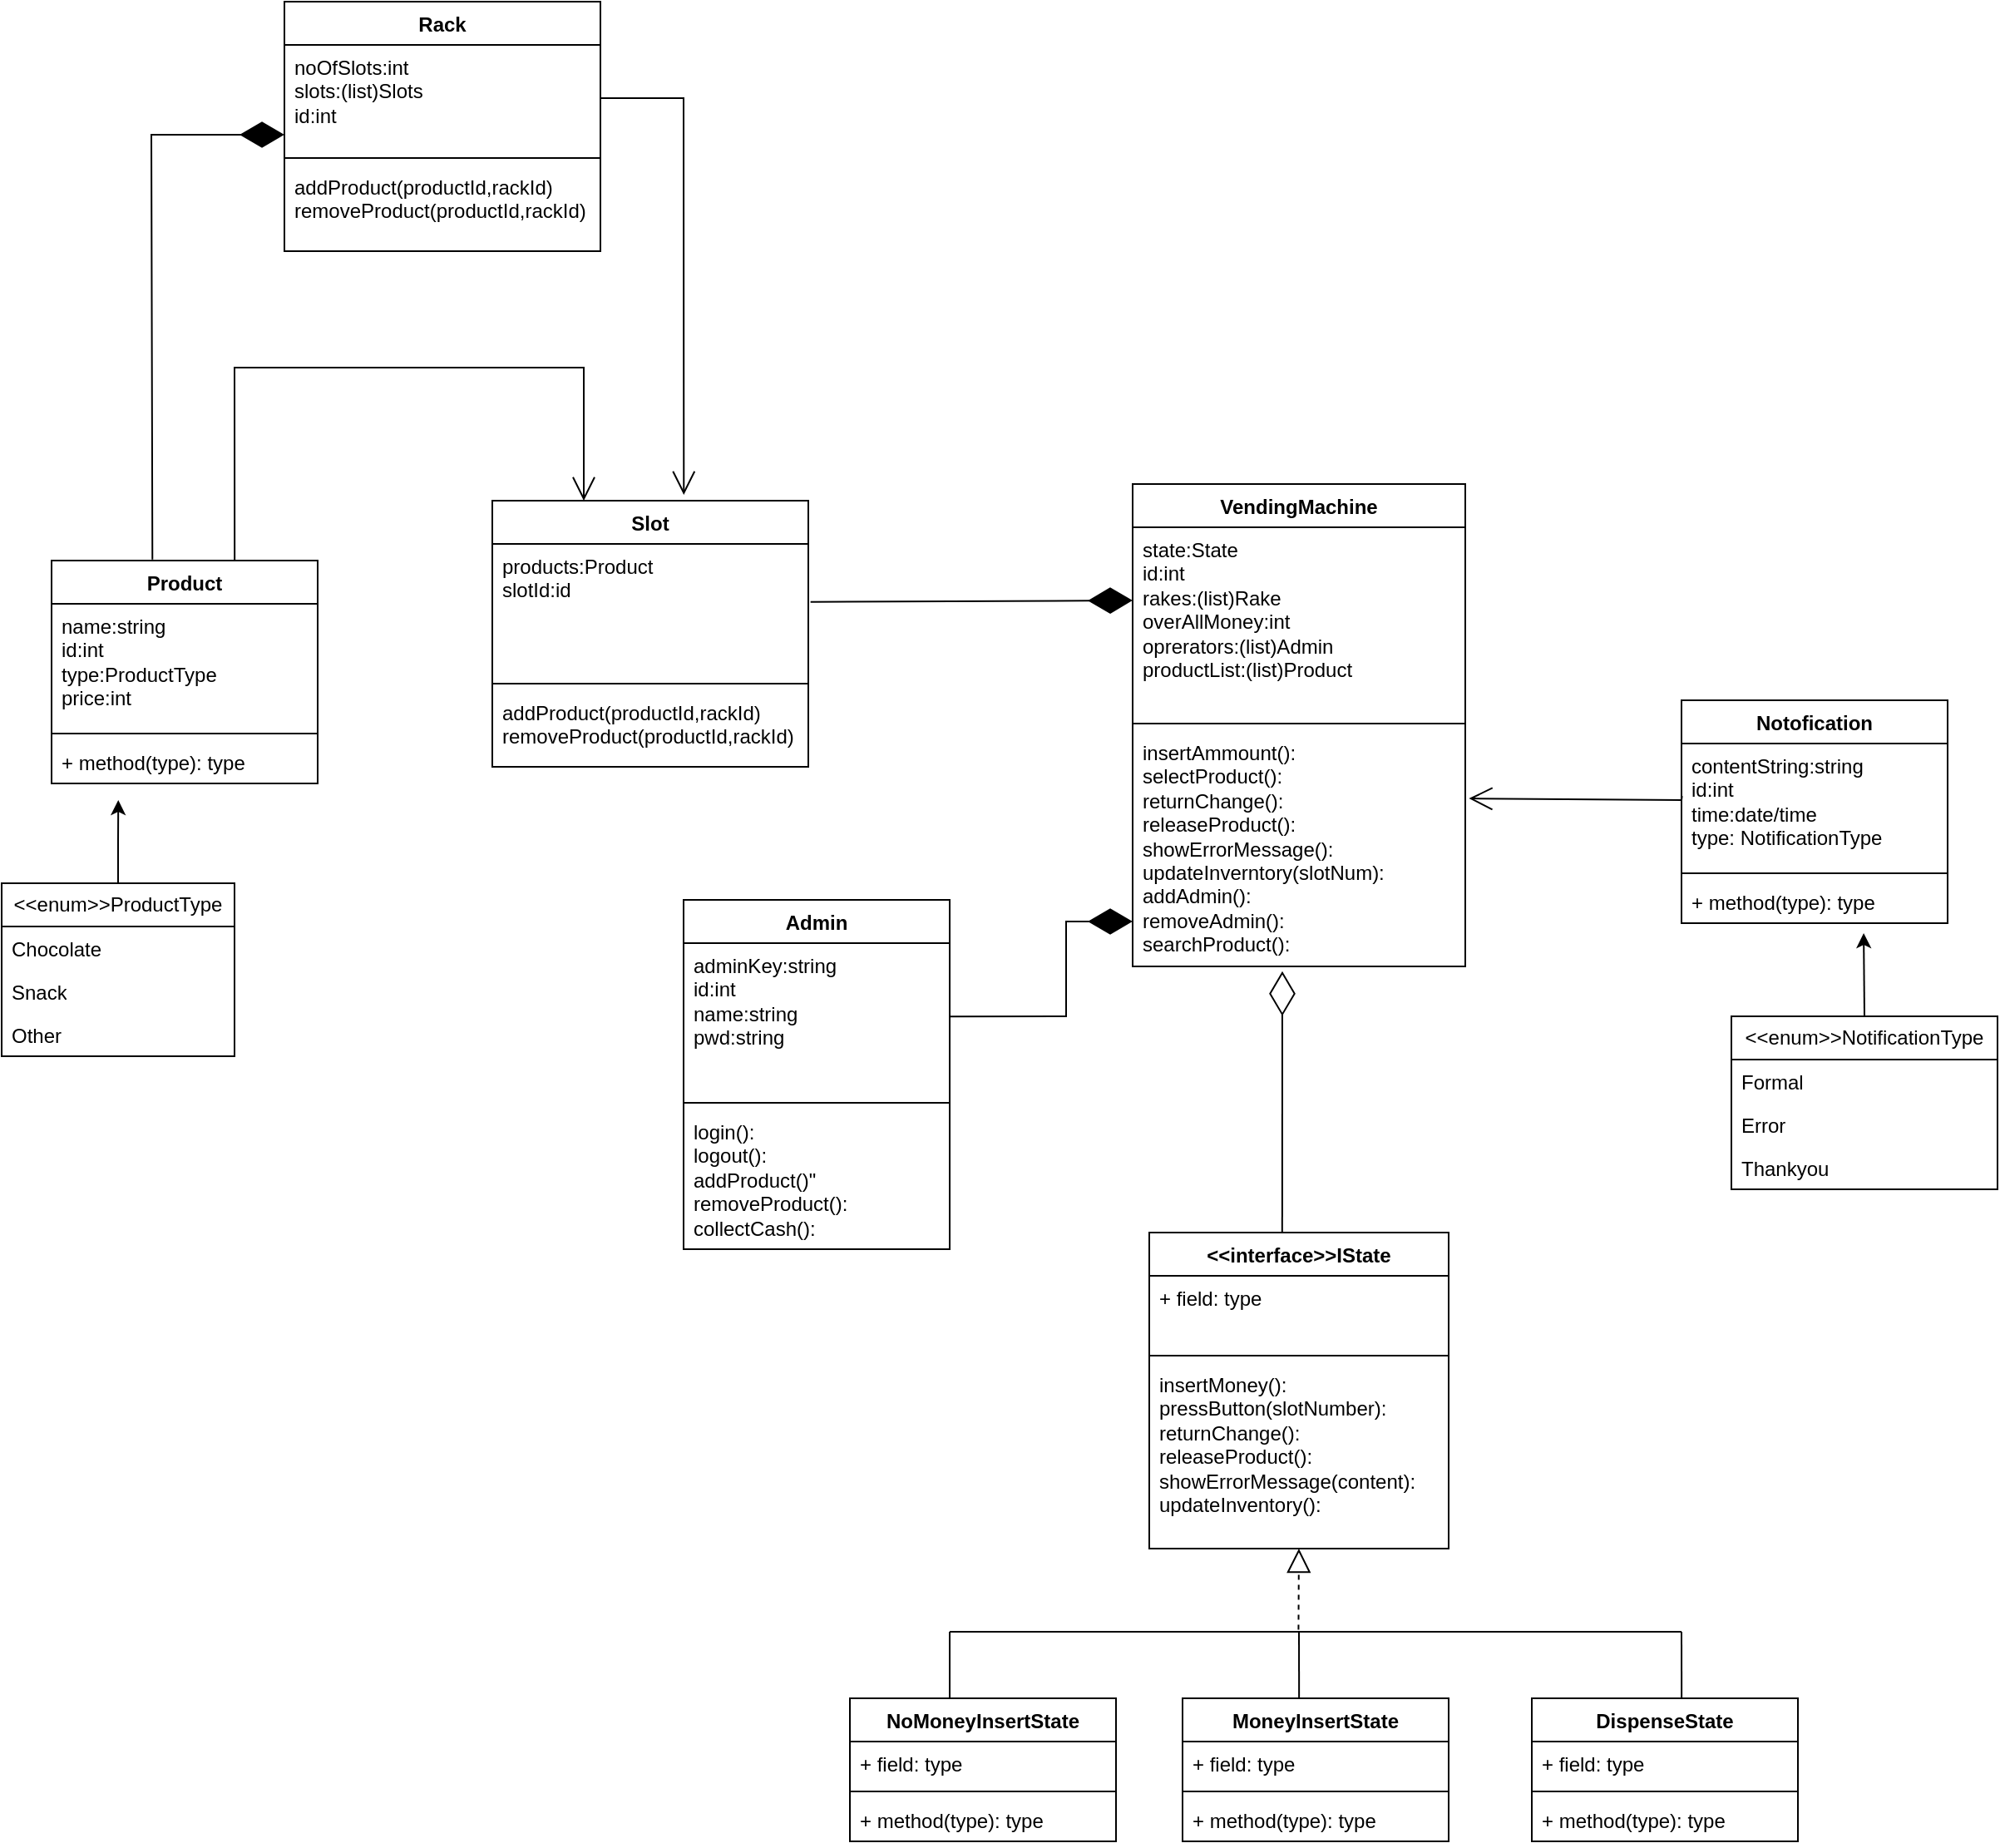 <mxfile version="26.0.8">
  <diagram name="Page-1" id="t3iUDlM8rT8KyTNdJyFb">
    <mxGraphModel dx="1454" dy="1831" grid="1" gridSize="10" guides="1" tooltips="1" connect="1" arrows="1" fold="1" page="1" pageScale="1" pageWidth="850" pageHeight="1100" math="0" shadow="0">
      <root>
        <mxCell id="0" />
        <mxCell id="1" parent="0" />
        <mxCell id="5ge1YkjjSHcOdQZD0iYv-1" value="Product" style="swimlane;fontStyle=1;align=center;verticalAlign=top;childLayout=stackLayout;horizontal=1;startSize=26;horizontalStack=0;resizeParent=1;resizeParentMax=0;resizeLast=0;collapsible=1;marginBottom=0;whiteSpace=wrap;html=1;" vertex="1" parent="1">
          <mxGeometry x="-100" y="-684" width="160" height="134" as="geometry" />
        </mxCell>
        <mxCell id="5ge1YkjjSHcOdQZD0iYv-2" value="name:string&lt;div&gt;id:int&lt;/div&gt;&lt;div&gt;type:ProductType&lt;/div&gt;&lt;div&gt;price:int&lt;/div&gt;" style="text;strokeColor=none;fillColor=none;align=left;verticalAlign=top;spacingLeft=4;spacingRight=4;overflow=hidden;rotatable=0;points=[[0,0.5],[1,0.5]];portConstraint=eastwest;whiteSpace=wrap;html=1;" vertex="1" parent="5ge1YkjjSHcOdQZD0iYv-1">
          <mxGeometry y="26" width="160" height="74" as="geometry" />
        </mxCell>
        <mxCell id="5ge1YkjjSHcOdQZD0iYv-3" value="" style="line;strokeWidth=1;fillColor=none;align=left;verticalAlign=middle;spacingTop=-1;spacingLeft=3;spacingRight=3;rotatable=0;labelPosition=right;points=[];portConstraint=eastwest;strokeColor=inherit;" vertex="1" parent="5ge1YkjjSHcOdQZD0iYv-1">
          <mxGeometry y="100" width="160" height="8" as="geometry" />
        </mxCell>
        <mxCell id="5ge1YkjjSHcOdQZD0iYv-4" value="+ method(type): type" style="text;strokeColor=none;fillColor=none;align=left;verticalAlign=top;spacingLeft=4;spacingRight=4;overflow=hidden;rotatable=0;points=[[0,0.5],[1,0.5]];portConstraint=eastwest;whiteSpace=wrap;html=1;" vertex="1" parent="5ge1YkjjSHcOdQZD0iYv-1">
          <mxGeometry y="108" width="160" height="26" as="geometry" />
        </mxCell>
        <mxCell id="5ge1YkjjSHcOdQZD0iYv-5" value="Slot" style="swimlane;fontStyle=1;align=center;verticalAlign=top;childLayout=stackLayout;horizontal=1;startSize=26;horizontalStack=0;resizeParent=1;resizeParentMax=0;resizeLast=0;collapsible=1;marginBottom=0;whiteSpace=wrap;html=1;" vertex="1" parent="1">
          <mxGeometry x="165" y="-720" width="190" height="160" as="geometry" />
        </mxCell>
        <mxCell id="5ge1YkjjSHcOdQZD0iYv-6" value="products:Product&lt;div&gt;slotId:id&lt;/div&gt;&lt;div&gt;&lt;br&gt;&lt;/div&gt;&lt;div&gt;&amp;nbsp;&lt;/div&gt;" style="text;strokeColor=none;fillColor=none;align=left;verticalAlign=top;spacingLeft=4;spacingRight=4;overflow=hidden;rotatable=0;points=[[0,0.5],[1,0.5]];portConstraint=eastwest;whiteSpace=wrap;html=1;" vertex="1" parent="5ge1YkjjSHcOdQZD0iYv-5">
          <mxGeometry y="26" width="190" height="80" as="geometry" />
        </mxCell>
        <mxCell id="5ge1YkjjSHcOdQZD0iYv-7" value="" style="line;strokeWidth=1;fillColor=none;align=left;verticalAlign=middle;spacingTop=-1;spacingLeft=3;spacingRight=3;rotatable=0;labelPosition=right;points=[];portConstraint=eastwest;strokeColor=inherit;" vertex="1" parent="5ge1YkjjSHcOdQZD0iYv-5">
          <mxGeometry y="106" width="190" height="8" as="geometry" />
        </mxCell>
        <mxCell id="5ge1YkjjSHcOdQZD0iYv-8" value="addProduct(productId,rackId)&lt;div&gt;removeProduct(productId,rackId)&lt;/div&gt;" style="text;strokeColor=none;fillColor=none;align=left;verticalAlign=top;spacingLeft=4;spacingRight=4;overflow=hidden;rotatable=0;points=[[0,0.5],[1,0.5]];portConstraint=eastwest;whiteSpace=wrap;html=1;" vertex="1" parent="5ge1YkjjSHcOdQZD0iYv-5">
          <mxGeometry y="114" width="190" height="46" as="geometry" />
        </mxCell>
        <mxCell id="5ge1YkjjSHcOdQZD0iYv-9" value="Rack" style="swimlane;fontStyle=1;align=center;verticalAlign=top;childLayout=stackLayout;horizontal=1;startSize=26;horizontalStack=0;resizeParent=1;resizeParentMax=0;resizeLast=0;collapsible=1;marginBottom=0;whiteSpace=wrap;html=1;" vertex="1" parent="1">
          <mxGeometry x="40" y="-1020" width="190" height="150" as="geometry" />
        </mxCell>
        <mxCell id="5ge1YkjjSHcOdQZD0iYv-10" value="noOfSlots:int&lt;div&gt;slots:(list)Slots&lt;/div&gt;&lt;div&gt;id:int&lt;/div&gt;" style="text;strokeColor=none;fillColor=none;align=left;verticalAlign=top;spacingLeft=4;spacingRight=4;overflow=hidden;rotatable=0;points=[[0,0.5],[1,0.5]];portConstraint=eastwest;whiteSpace=wrap;html=1;" vertex="1" parent="5ge1YkjjSHcOdQZD0iYv-9">
          <mxGeometry y="26" width="190" height="64" as="geometry" />
        </mxCell>
        <mxCell id="5ge1YkjjSHcOdQZD0iYv-11" value="" style="line;strokeWidth=1;fillColor=none;align=left;verticalAlign=middle;spacingTop=-1;spacingLeft=3;spacingRight=3;rotatable=0;labelPosition=right;points=[];portConstraint=eastwest;strokeColor=inherit;" vertex="1" parent="5ge1YkjjSHcOdQZD0iYv-9">
          <mxGeometry y="90" width="190" height="8" as="geometry" />
        </mxCell>
        <mxCell id="5ge1YkjjSHcOdQZD0iYv-12" value="addProduct(productId,rackId)&lt;div&gt;removeProduct(productId,rackId)&lt;/div&gt;" style="text;strokeColor=none;fillColor=none;align=left;verticalAlign=top;spacingLeft=4;spacingRight=4;overflow=hidden;rotatable=0;points=[[0,0.5],[1,0.5]];portConstraint=eastwest;whiteSpace=wrap;html=1;" vertex="1" parent="5ge1YkjjSHcOdQZD0iYv-9">
          <mxGeometry y="98" width="190" height="52" as="geometry" />
        </mxCell>
        <mxCell id="5ge1YkjjSHcOdQZD0iYv-64" style="edgeStyle=orthogonalEdgeStyle;rounded=0;orthogonalLoop=1;jettySize=auto;html=1;exitX=0.5;exitY=0;exitDx=0;exitDy=0;" edge="1" parent="1" source="5ge1YkjjSHcOdQZD0iYv-13">
          <mxGeometry relative="1" as="geometry">
            <mxPoint x="-59.882" y="-540" as="targetPoint" />
          </mxGeometry>
        </mxCell>
        <mxCell id="5ge1YkjjSHcOdQZD0iYv-13" value="&amp;lt;&amp;lt;enum&amp;gt;&amp;gt;ProductType" style="swimlane;fontStyle=0;childLayout=stackLayout;horizontal=1;startSize=26;fillColor=none;horizontalStack=0;resizeParent=1;resizeParentMax=0;resizeLast=0;collapsible=1;marginBottom=0;whiteSpace=wrap;html=1;" vertex="1" parent="1">
          <mxGeometry x="-130" y="-490" width="140" height="104" as="geometry" />
        </mxCell>
        <mxCell id="5ge1YkjjSHcOdQZD0iYv-14" value="Chocolate" style="text;strokeColor=none;fillColor=none;align=left;verticalAlign=top;spacingLeft=4;spacingRight=4;overflow=hidden;rotatable=0;points=[[0,0.5],[1,0.5]];portConstraint=eastwest;whiteSpace=wrap;html=1;" vertex="1" parent="5ge1YkjjSHcOdQZD0iYv-13">
          <mxGeometry y="26" width="140" height="26" as="geometry" />
        </mxCell>
        <mxCell id="5ge1YkjjSHcOdQZD0iYv-15" value="Snack" style="text;strokeColor=none;fillColor=none;align=left;verticalAlign=top;spacingLeft=4;spacingRight=4;overflow=hidden;rotatable=0;points=[[0,0.5],[1,0.5]];portConstraint=eastwest;whiteSpace=wrap;html=1;" vertex="1" parent="5ge1YkjjSHcOdQZD0iYv-13">
          <mxGeometry y="52" width="140" height="26" as="geometry" />
        </mxCell>
        <mxCell id="5ge1YkjjSHcOdQZD0iYv-16" value="Other" style="text;strokeColor=none;fillColor=none;align=left;verticalAlign=top;spacingLeft=4;spacingRight=4;overflow=hidden;rotatable=0;points=[[0,0.5],[1,0.5]];portConstraint=eastwest;whiteSpace=wrap;html=1;" vertex="1" parent="5ge1YkjjSHcOdQZD0iYv-13">
          <mxGeometry y="78" width="140" height="26" as="geometry" />
        </mxCell>
        <mxCell id="5ge1YkjjSHcOdQZD0iYv-17" value="&amp;lt;&amp;lt;interface&amp;gt;&amp;gt;IState" style="swimlane;fontStyle=1;align=center;verticalAlign=top;childLayout=stackLayout;horizontal=1;startSize=26;horizontalStack=0;resizeParent=1;resizeParentMax=0;resizeLast=0;collapsible=1;marginBottom=0;whiteSpace=wrap;html=1;" vertex="1" parent="1">
          <mxGeometry x="560" y="-280" width="180" height="190" as="geometry" />
        </mxCell>
        <mxCell id="5ge1YkjjSHcOdQZD0iYv-18" value="+ field: type" style="text;strokeColor=none;fillColor=none;align=left;verticalAlign=top;spacingLeft=4;spacingRight=4;overflow=hidden;rotatable=0;points=[[0,0.5],[1,0.5]];portConstraint=eastwest;whiteSpace=wrap;html=1;" vertex="1" parent="5ge1YkjjSHcOdQZD0iYv-17">
          <mxGeometry y="26" width="180" height="44" as="geometry" />
        </mxCell>
        <mxCell id="5ge1YkjjSHcOdQZD0iYv-19" value="" style="line;strokeWidth=1;fillColor=none;align=left;verticalAlign=middle;spacingTop=-1;spacingLeft=3;spacingRight=3;rotatable=0;labelPosition=right;points=[];portConstraint=eastwest;strokeColor=inherit;" vertex="1" parent="5ge1YkjjSHcOdQZD0iYv-17">
          <mxGeometry y="70" width="180" height="8" as="geometry" />
        </mxCell>
        <mxCell id="5ge1YkjjSHcOdQZD0iYv-20" value="insertMoney():&lt;div&gt;pressButton(slotNumber):&lt;/div&gt;&lt;div&gt;returnChange():&lt;/div&gt;&lt;div&gt;releaseProduct():&lt;/div&gt;&lt;div&gt;showErrorMessage(content):&lt;/div&gt;&lt;div&gt;updateInventory():&lt;/div&gt;&lt;div&gt;&lt;br&gt;&lt;/div&gt;" style="text;strokeColor=none;fillColor=none;align=left;verticalAlign=top;spacingLeft=4;spacingRight=4;overflow=hidden;rotatable=0;points=[[0,0.5],[1,0.5]];portConstraint=eastwest;whiteSpace=wrap;html=1;" vertex="1" parent="5ge1YkjjSHcOdQZD0iYv-17">
          <mxGeometry y="78" width="180" height="112" as="geometry" />
        </mxCell>
        <mxCell id="5ge1YkjjSHcOdQZD0iYv-21" value="Admin" style="swimlane;fontStyle=1;align=center;verticalAlign=top;childLayout=stackLayout;horizontal=1;startSize=26;horizontalStack=0;resizeParent=1;resizeParentMax=0;resizeLast=0;collapsible=1;marginBottom=0;whiteSpace=wrap;html=1;" vertex="1" parent="1">
          <mxGeometry x="280" y="-480" width="160" height="210" as="geometry" />
        </mxCell>
        <mxCell id="5ge1YkjjSHcOdQZD0iYv-22" value="adminKey:string&lt;div&gt;id:int&lt;/div&gt;&lt;div&gt;name:string&lt;/div&gt;&lt;div&gt;pwd:string&lt;/div&gt;&lt;div&gt;&lt;br&gt;&lt;/div&gt;" style="text;strokeColor=none;fillColor=none;align=left;verticalAlign=top;spacingLeft=4;spacingRight=4;overflow=hidden;rotatable=0;points=[[0,0.5],[1,0.5]];portConstraint=eastwest;whiteSpace=wrap;html=1;" vertex="1" parent="5ge1YkjjSHcOdQZD0iYv-21">
          <mxGeometry y="26" width="160" height="92" as="geometry" />
        </mxCell>
        <mxCell id="5ge1YkjjSHcOdQZD0iYv-23" value="" style="line;strokeWidth=1;fillColor=none;align=left;verticalAlign=middle;spacingTop=-1;spacingLeft=3;spacingRight=3;rotatable=0;labelPosition=right;points=[];portConstraint=eastwest;strokeColor=inherit;" vertex="1" parent="5ge1YkjjSHcOdQZD0iYv-21">
          <mxGeometry y="118" width="160" height="8" as="geometry" />
        </mxCell>
        <mxCell id="5ge1YkjjSHcOdQZD0iYv-24" value="login():&lt;div&gt;logout():&lt;/div&gt;&lt;div&gt;addProduct()&quot;&lt;/div&gt;&lt;div&gt;removeProduct():&lt;/div&gt;&lt;div&gt;collectCash():&lt;/div&gt;" style="text;strokeColor=none;fillColor=none;align=left;verticalAlign=top;spacingLeft=4;spacingRight=4;overflow=hidden;rotatable=0;points=[[0,0.5],[1,0.5]];portConstraint=eastwest;whiteSpace=wrap;html=1;" vertex="1" parent="5ge1YkjjSHcOdQZD0iYv-21">
          <mxGeometry y="126" width="160" height="84" as="geometry" />
        </mxCell>
        <mxCell id="5ge1YkjjSHcOdQZD0iYv-25" value="Notofication" style="swimlane;fontStyle=1;align=center;verticalAlign=top;childLayout=stackLayout;horizontal=1;startSize=26;horizontalStack=0;resizeParent=1;resizeParentMax=0;resizeLast=0;collapsible=1;marginBottom=0;whiteSpace=wrap;html=1;" vertex="1" parent="1">
          <mxGeometry x="880" y="-600" width="160" height="134" as="geometry" />
        </mxCell>
        <mxCell id="5ge1YkjjSHcOdQZD0iYv-26" value="contentString:string&lt;div&gt;id:int&lt;/div&gt;&lt;div&gt;time:date/time&lt;/div&gt;&lt;div&gt;type: NotificationType&lt;/div&gt;" style="text;strokeColor=none;fillColor=none;align=left;verticalAlign=top;spacingLeft=4;spacingRight=4;overflow=hidden;rotatable=0;points=[[0,0.5],[1,0.5]];portConstraint=eastwest;whiteSpace=wrap;html=1;" vertex="1" parent="5ge1YkjjSHcOdQZD0iYv-25">
          <mxGeometry y="26" width="160" height="74" as="geometry" />
        </mxCell>
        <mxCell id="5ge1YkjjSHcOdQZD0iYv-27" value="" style="line;strokeWidth=1;fillColor=none;align=left;verticalAlign=middle;spacingTop=-1;spacingLeft=3;spacingRight=3;rotatable=0;labelPosition=right;points=[];portConstraint=eastwest;strokeColor=inherit;" vertex="1" parent="5ge1YkjjSHcOdQZD0iYv-25">
          <mxGeometry y="100" width="160" height="8" as="geometry" />
        </mxCell>
        <mxCell id="5ge1YkjjSHcOdQZD0iYv-28" value="+ method(type): type" style="text;strokeColor=none;fillColor=none;align=left;verticalAlign=top;spacingLeft=4;spacingRight=4;overflow=hidden;rotatable=0;points=[[0,0.5],[1,0.5]];portConstraint=eastwest;whiteSpace=wrap;html=1;" vertex="1" parent="5ge1YkjjSHcOdQZD0iYv-25">
          <mxGeometry y="108" width="160" height="26" as="geometry" />
        </mxCell>
        <mxCell id="5ge1YkjjSHcOdQZD0iYv-63" style="edgeStyle=orthogonalEdgeStyle;rounded=0;orthogonalLoop=1;jettySize=auto;html=1;exitX=0.5;exitY=0;exitDx=0;exitDy=0;" edge="1" parent="1" source="5ge1YkjjSHcOdQZD0iYv-29">
          <mxGeometry relative="1" as="geometry">
            <mxPoint x="989.529" y="-460" as="targetPoint" />
          </mxGeometry>
        </mxCell>
        <mxCell id="5ge1YkjjSHcOdQZD0iYv-29" value="&amp;lt;&amp;lt;enum&amp;gt;&amp;gt;NotificationType" style="swimlane;fontStyle=0;childLayout=stackLayout;horizontal=1;startSize=26;fillColor=none;horizontalStack=0;resizeParent=1;resizeParentMax=0;resizeLast=0;collapsible=1;marginBottom=0;whiteSpace=wrap;html=1;" vertex="1" parent="1">
          <mxGeometry x="910" y="-410" width="160" height="104" as="geometry" />
        </mxCell>
        <mxCell id="5ge1YkjjSHcOdQZD0iYv-30" value="Formal" style="text;strokeColor=none;fillColor=none;align=left;verticalAlign=top;spacingLeft=4;spacingRight=4;overflow=hidden;rotatable=0;points=[[0,0.5],[1,0.5]];portConstraint=eastwest;whiteSpace=wrap;html=1;" vertex="1" parent="5ge1YkjjSHcOdQZD0iYv-29">
          <mxGeometry y="26" width="160" height="26" as="geometry" />
        </mxCell>
        <mxCell id="5ge1YkjjSHcOdQZD0iYv-31" value="Error" style="text;strokeColor=none;fillColor=none;align=left;verticalAlign=top;spacingLeft=4;spacingRight=4;overflow=hidden;rotatable=0;points=[[0,0.5],[1,0.5]];portConstraint=eastwest;whiteSpace=wrap;html=1;" vertex="1" parent="5ge1YkjjSHcOdQZD0iYv-29">
          <mxGeometry y="52" width="160" height="26" as="geometry" />
        </mxCell>
        <mxCell id="5ge1YkjjSHcOdQZD0iYv-32" value="Thankyou" style="text;strokeColor=none;fillColor=none;align=left;verticalAlign=top;spacingLeft=4;spacingRight=4;overflow=hidden;rotatable=0;points=[[0,0.5],[1,0.5]];portConstraint=eastwest;whiteSpace=wrap;html=1;" vertex="1" parent="5ge1YkjjSHcOdQZD0iYv-29">
          <mxGeometry y="78" width="160" height="26" as="geometry" />
        </mxCell>
        <mxCell id="5ge1YkjjSHcOdQZD0iYv-33" value="VendingMachine" style="swimlane;fontStyle=1;align=center;verticalAlign=top;childLayout=stackLayout;horizontal=1;startSize=26;horizontalStack=0;resizeParent=1;resizeParentMax=0;resizeLast=0;collapsible=1;marginBottom=0;whiteSpace=wrap;html=1;" vertex="1" parent="1">
          <mxGeometry x="550" y="-730" width="200" height="290" as="geometry" />
        </mxCell>
        <mxCell id="5ge1YkjjSHcOdQZD0iYv-34" value="state:State&lt;div&gt;id:int&lt;/div&gt;&lt;div&gt;rakes:(list)Rake&lt;/div&gt;&lt;div&gt;overAllMoney:int&lt;/div&gt;&lt;div&gt;oprerators:(list)Admin&lt;/div&gt;&lt;div&gt;productList:(list)Product&lt;/div&gt;" style="text;strokeColor=none;fillColor=none;align=left;verticalAlign=top;spacingLeft=4;spacingRight=4;overflow=hidden;rotatable=0;points=[[0,0.5],[1,0.5]];portConstraint=eastwest;whiteSpace=wrap;html=1;" vertex="1" parent="5ge1YkjjSHcOdQZD0iYv-33">
          <mxGeometry y="26" width="200" height="114" as="geometry" />
        </mxCell>
        <mxCell id="5ge1YkjjSHcOdQZD0iYv-35" value="" style="line;strokeWidth=1;fillColor=none;align=left;verticalAlign=middle;spacingTop=-1;spacingLeft=3;spacingRight=3;rotatable=0;labelPosition=right;points=[];portConstraint=eastwest;strokeColor=inherit;" vertex="1" parent="5ge1YkjjSHcOdQZD0iYv-33">
          <mxGeometry y="140" width="200" height="8" as="geometry" />
        </mxCell>
        <mxCell id="5ge1YkjjSHcOdQZD0iYv-36" value="insertAmmount():&lt;div&gt;selectProduct():&lt;/div&gt;&lt;div&gt;returnChange():&lt;/div&gt;&lt;div&gt;releaseProduct():&lt;/div&gt;&lt;div&gt;showErrorMessage():&lt;/div&gt;&lt;div&gt;updateInverntory(slotNum):&lt;/div&gt;&lt;div&gt;addAdmin():&lt;/div&gt;&lt;div&gt;removeAdmin():&lt;/div&gt;&lt;div&gt;searchProduct():&lt;/div&gt;" style="text;strokeColor=none;fillColor=none;align=left;verticalAlign=top;spacingLeft=4;spacingRight=4;overflow=hidden;rotatable=0;points=[[0,0.5],[1,0.5]];portConstraint=eastwest;whiteSpace=wrap;html=1;" vertex="1" parent="5ge1YkjjSHcOdQZD0iYv-33">
          <mxGeometry y="148" width="200" height="142" as="geometry" />
        </mxCell>
        <mxCell id="5ge1YkjjSHcOdQZD0iYv-37" value="NoMoneyInsertState" style="swimlane;fontStyle=1;align=center;verticalAlign=top;childLayout=stackLayout;horizontal=1;startSize=26;horizontalStack=0;resizeParent=1;resizeParentMax=0;resizeLast=0;collapsible=1;marginBottom=0;whiteSpace=wrap;html=1;" vertex="1" parent="1">
          <mxGeometry x="380" width="160" height="86" as="geometry" />
        </mxCell>
        <mxCell id="5ge1YkjjSHcOdQZD0iYv-38" value="+ field: type" style="text;strokeColor=none;fillColor=none;align=left;verticalAlign=top;spacingLeft=4;spacingRight=4;overflow=hidden;rotatable=0;points=[[0,0.5],[1,0.5]];portConstraint=eastwest;whiteSpace=wrap;html=1;" vertex="1" parent="5ge1YkjjSHcOdQZD0iYv-37">
          <mxGeometry y="26" width="160" height="26" as="geometry" />
        </mxCell>
        <mxCell id="5ge1YkjjSHcOdQZD0iYv-39" value="" style="line;strokeWidth=1;fillColor=none;align=left;verticalAlign=middle;spacingTop=-1;spacingLeft=3;spacingRight=3;rotatable=0;labelPosition=right;points=[];portConstraint=eastwest;strokeColor=inherit;" vertex="1" parent="5ge1YkjjSHcOdQZD0iYv-37">
          <mxGeometry y="52" width="160" height="8" as="geometry" />
        </mxCell>
        <mxCell id="5ge1YkjjSHcOdQZD0iYv-40" value="+ method(type): type" style="text;strokeColor=none;fillColor=none;align=left;verticalAlign=top;spacingLeft=4;spacingRight=4;overflow=hidden;rotatable=0;points=[[0,0.5],[1,0.5]];portConstraint=eastwest;whiteSpace=wrap;html=1;" vertex="1" parent="5ge1YkjjSHcOdQZD0iYv-37">
          <mxGeometry y="60" width="160" height="26" as="geometry" />
        </mxCell>
        <mxCell id="5ge1YkjjSHcOdQZD0iYv-41" value="MoneyInsertState" style="swimlane;fontStyle=1;align=center;verticalAlign=top;childLayout=stackLayout;horizontal=1;startSize=26;horizontalStack=0;resizeParent=1;resizeParentMax=0;resizeLast=0;collapsible=1;marginBottom=0;whiteSpace=wrap;html=1;" vertex="1" parent="1">
          <mxGeometry x="580" width="160" height="86" as="geometry" />
        </mxCell>
        <mxCell id="5ge1YkjjSHcOdQZD0iYv-42" value="+ field: type" style="text;strokeColor=none;fillColor=none;align=left;verticalAlign=top;spacingLeft=4;spacingRight=4;overflow=hidden;rotatable=0;points=[[0,0.5],[1,0.5]];portConstraint=eastwest;whiteSpace=wrap;html=1;" vertex="1" parent="5ge1YkjjSHcOdQZD0iYv-41">
          <mxGeometry y="26" width="160" height="26" as="geometry" />
        </mxCell>
        <mxCell id="5ge1YkjjSHcOdQZD0iYv-43" value="" style="line;strokeWidth=1;fillColor=none;align=left;verticalAlign=middle;spacingTop=-1;spacingLeft=3;spacingRight=3;rotatable=0;labelPosition=right;points=[];portConstraint=eastwest;strokeColor=inherit;" vertex="1" parent="5ge1YkjjSHcOdQZD0iYv-41">
          <mxGeometry y="52" width="160" height="8" as="geometry" />
        </mxCell>
        <mxCell id="5ge1YkjjSHcOdQZD0iYv-44" value="+ method(type): type" style="text;strokeColor=none;fillColor=none;align=left;verticalAlign=top;spacingLeft=4;spacingRight=4;overflow=hidden;rotatable=0;points=[[0,0.5],[1,0.5]];portConstraint=eastwest;whiteSpace=wrap;html=1;" vertex="1" parent="5ge1YkjjSHcOdQZD0iYv-41">
          <mxGeometry y="60" width="160" height="26" as="geometry" />
        </mxCell>
        <mxCell id="5ge1YkjjSHcOdQZD0iYv-45" value="DispenseState" style="swimlane;fontStyle=1;align=center;verticalAlign=top;childLayout=stackLayout;horizontal=1;startSize=26;horizontalStack=0;resizeParent=1;resizeParentMax=0;resizeLast=0;collapsible=1;marginBottom=0;whiteSpace=wrap;html=1;" vertex="1" parent="1">
          <mxGeometry x="790" width="160" height="86" as="geometry" />
        </mxCell>
        <mxCell id="5ge1YkjjSHcOdQZD0iYv-46" value="+ field: type" style="text;strokeColor=none;fillColor=none;align=left;verticalAlign=top;spacingLeft=4;spacingRight=4;overflow=hidden;rotatable=0;points=[[0,0.5],[1,0.5]];portConstraint=eastwest;whiteSpace=wrap;html=1;" vertex="1" parent="5ge1YkjjSHcOdQZD0iYv-45">
          <mxGeometry y="26" width="160" height="26" as="geometry" />
        </mxCell>
        <mxCell id="5ge1YkjjSHcOdQZD0iYv-47" value="" style="line;strokeWidth=1;fillColor=none;align=left;verticalAlign=middle;spacingTop=-1;spacingLeft=3;spacingRight=3;rotatable=0;labelPosition=right;points=[];portConstraint=eastwest;strokeColor=inherit;" vertex="1" parent="5ge1YkjjSHcOdQZD0iYv-45">
          <mxGeometry y="52" width="160" height="8" as="geometry" />
        </mxCell>
        <mxCell id="5ge1YkjjSHcOdQZD0iYv-48" value="+ method(type): type" style="text;strokeColor=none;fillColor=none;align=left;verticalAlign=top;spacingLeft=4;spacingRight=4;overflow=hidden;rotatable=0;points=[[0,0.5],[1,0.5]];portConstraint=eastwest;whiteSpace=wrap;html=1;" vertex="1" parent="5ge1YkjjSHcOdQZD0iYv-45">
          <mxGeometry y="60" width="160" height="26" as="geometry" />
        </mxCell>
        <mxCell id="5ge1YkjjSHcOdQZD0iYv-49" value="" style="endArrow=block;dashed=1;endFill=0;endSize=12;html=1;rounded=0;entryX=0.568;entryY=1.011;entryDx=0;entryDy=0;entryPerimeter=0;" edge="1" parent="1">
          <mxGeometry width="160" relative="1" as="geometry">
            <mxPoint x="649.72" y="-41.23" as="sourcePoint" />
            <mxPoint x="649.96" y="-89.998" as="targetPoint" />
          </mxGeometry>
        </mxCell>
        <mxCell id="5ge1YkjjSHcOdQZD0iYv-51" value="" style="endArrow=none;html=1;rounded=0;" edge="1" parent="1">
          <mxGeometry width="50" height="50" relative="1" as="geometry">
            <mxPoint x="440" y="-40" as="sourcePoint" />
            <mxPoint x="880" y="-40" as="targetPoint" />
          </mxGeometry>
        </mxCell>
        <mxCell id="5ge1YkjjSHcOdQZD0iYv-52" value="" style="endArrow=none;html=1;rounded=0;exitX=0.438;exitY=0;exitDx=0;exitDy=0;exitPerimeter=0;" edge="1" parent="1" source="5ge1YkjjSHcOdQZD0iYv-41">
          <mxGeometry width="50" height="50" relative="1" as="geometry">
            <mxPoint x="600" y="10" as="sourcePoint" />
            <mxPoint x="650" y="-40" as="targetPoint" />
          </mxGeometry>
        </mxCell>
        <mxCell id="5ge1YkjjSHcOdQZD0iYv-53" value="" style="endArrow=none;html=1;rounded=0;" edge="1" parent="1">
          <mxGeometry width="50" height="50" relative="1" as="geometry">
            <mxPoint x="440" as="sourcePoint" />
            <mxPoint x="440" y="-40" as="targetPoint" />
          </mxGeometry>
        </mxCell>
        <mxCell id="5ge1YkjjSHcOdQZD0iYv-54" value="" style="endArrow=none;html=1;rounded=0;exitX=0.563;exitY=0;exitDx=0;exitDy=0;exitPerimeter=0;" edge="1" parent="1" source="5ge1YkjjSHcOdQZD0iYv-45">
          <mxGeometry width="50" height="50" relative="1" as="geometry">
            <mxPoint x="830" y="10" as="sourcePoint" />
            <mxPoint x="880" y="-40" as="targetPoint" />
          </mxGeometry>
        </mxCell>
        <mxCell id="5ge1YkjjSHcOdQZD0iYv-55" value="" style="endArrow=diamondThin;endFill=0;endSize=24;html=1;rounded=0;exitX=0.444;exitY=0;exitDx=0;exitDy=0;exitPerimeter=0;entryX=0.45;entryY=1.02;entryDx=0;entryDy=0;entryPerimeter=0;" edge="1" parent="1" source="5ge1YkjjSHcOdQZD0iYv-17" target="5ge1YkjjSHcOdQZD0iYv-36">
          <mxGeometry width="160" relative="1" as="geometry">
            <mxPoint x="480" y="-430" as="sourcePoint" />
            <mxPoint x="640" y="-430" as="targetPoint" />
          </mxGeometry>
        </mxCell>
        <mxCell id="5ge1YkjjSHcOdQZD0iYv-57" value="" style="endArrow=open;endFill=1;endSize=12;html=1;rounded=0;exitX=0.688;exitY=0;exitDx=0;exitDy=0;exitPerimeter=0;" edge="1" parent="1" source="5ge1YkjjSHcOdQZD0iYv-1">
          <mxGeometry width="160" relative="1" as="geometry">
            <mxPoint x="-90" y="210" as="sourcePoint" />
            <mxPoint x="220" y="-720" as="targetPoint" />
            <Array as="points">
              <mxPoint x="10" y="-800" />
              <mxPoint x="220" y="-800" />
            </Array>
          </mxGeometry>
        </mxCell>
        <mxCell id="5ge1YkjjSHcOdQZD0iYv-58" value="" style="endArrow=diamondThin;endFill=1;endSize=24;html=1;rounded=0;exitX=1.007;exitY=0.436;exitDx=0;exitDy=0;exitPerimeter=0;" edge="1" parent="1" source="5ge1YkjjSHcOdQZD0iYv-6">
          <mxGeometry width="160" relative="1" as="geometry">
            <mxPoint x="360" y="-660" as="sourcePoint" />
            <mxPoint x="550" y="-660" as="targetPoint" />
          </mxGeometry>
        </mxCell>
        <mxCell id="5ge1YkjjSHcOdQZD0iYv-59" value="" style="endArrow=open;endFill=1;endSize=12;html=1;rounded=0;exitX=0.002;exitY=0.426;exitDx=0;exitDy=0;exitPerimeter=0;entryX=1.011;entryY=0.289;entryDx=0;entryDy=0;entryPerimeter=0;" edge="1" parent="1" source="5ge1YkjjSHcOdQZD0iYv-26" target="5ge1YkjjSHcOdQZD0iYv-36">
          <mxGeometry width="160" relative="1" as="geometry">
            <mxPoint x="600" y="-540" as="sourcePoint" />
            <mxPoint x="760" y="-540" as="targetPoint" />
            <Array as="points">
              <mxPoint x="880" y="-540" />
            </Array>
          </mxGeometry>
        </mxCell>
        <mxCell id="5ge1YkjjSHcOdQZD0iYv-60" value="" style="endArrow=diamondThin;endFill=1;endSize=24;html=1;rounded=0;exitX=0.379;exitY=-0.005;exitDx=0;exitDy=0;exitPerimeter=0;" edge="1" parent="1" source="5ge1YkjjSHcOdQZD0iYv-1">
          <mxGeometry width="160" relative="1" as="geometry">
            <mxPoint x="-40" y="-690" as="sourcePoint" />
            <mxPoint x="40" y="-940" as="targetPoint" />
            <Array as="points">
              <mxPoint x="-40" y="-940" />
            </Array>
          </mxGeometry>
        </mxCell>
        <mxCell id="5ge1YkjjSHcOdQZD0iYv-61" value="" style="endArrow=open;endFill=1;endSize=12;html=1;rounded=0;exitX=1;exitY=0.5;exitDx=0;exitDy=0;entryX=0.606;entryY=-0.022;entryDx=0;entryDy=0;entryPerimeter=0;" edge="1" parent="1" source="5ge1YkjjSHcOdQZD0iYv-10" target="5ge1YkjjSHcOdQZD0iYv-5">
          <mxGeometry width="160" relative="1" as="geometry">
            <mxPoint x="280" y="-950" as="sourcePoint" />
            <mxPoint x="280" y="-730" as="targetPoint" />
            <Array as="points">
              <mxPoint x="280" y="-962" />
            </Array>
          </mxGeometry>
        </mxCell>
        <mxCell id="5ge1YkjjSHcOdQZD0iYv-62" value="" style="endArrow=diamondThin;endFill=1;endSize=24;html=1;rounded=0;exitX=1.002;exitY=0.479;exitDx=0;exitDy=0;exitPerimeter=0;" edge="1" parent="1" source="5ge1YkjjSHcOdQZD0iYv-22">
          <mxGeometry width="160" relative="1" as="geometry">
            <mxPoint x="420" y="-470" as="sourcePoint" />
            <mxPoint x="550" y="-467" as="targetPoint" />
            <Array as="points">
              <mxPoint x="510" y="-410" />
              <mxPoint x="510" y="-467" />
            </Array>
          </mxGeometry>
        </mxCell>
      </root>
    </mxGraphModel>
  </diagram>
</mxfile>
